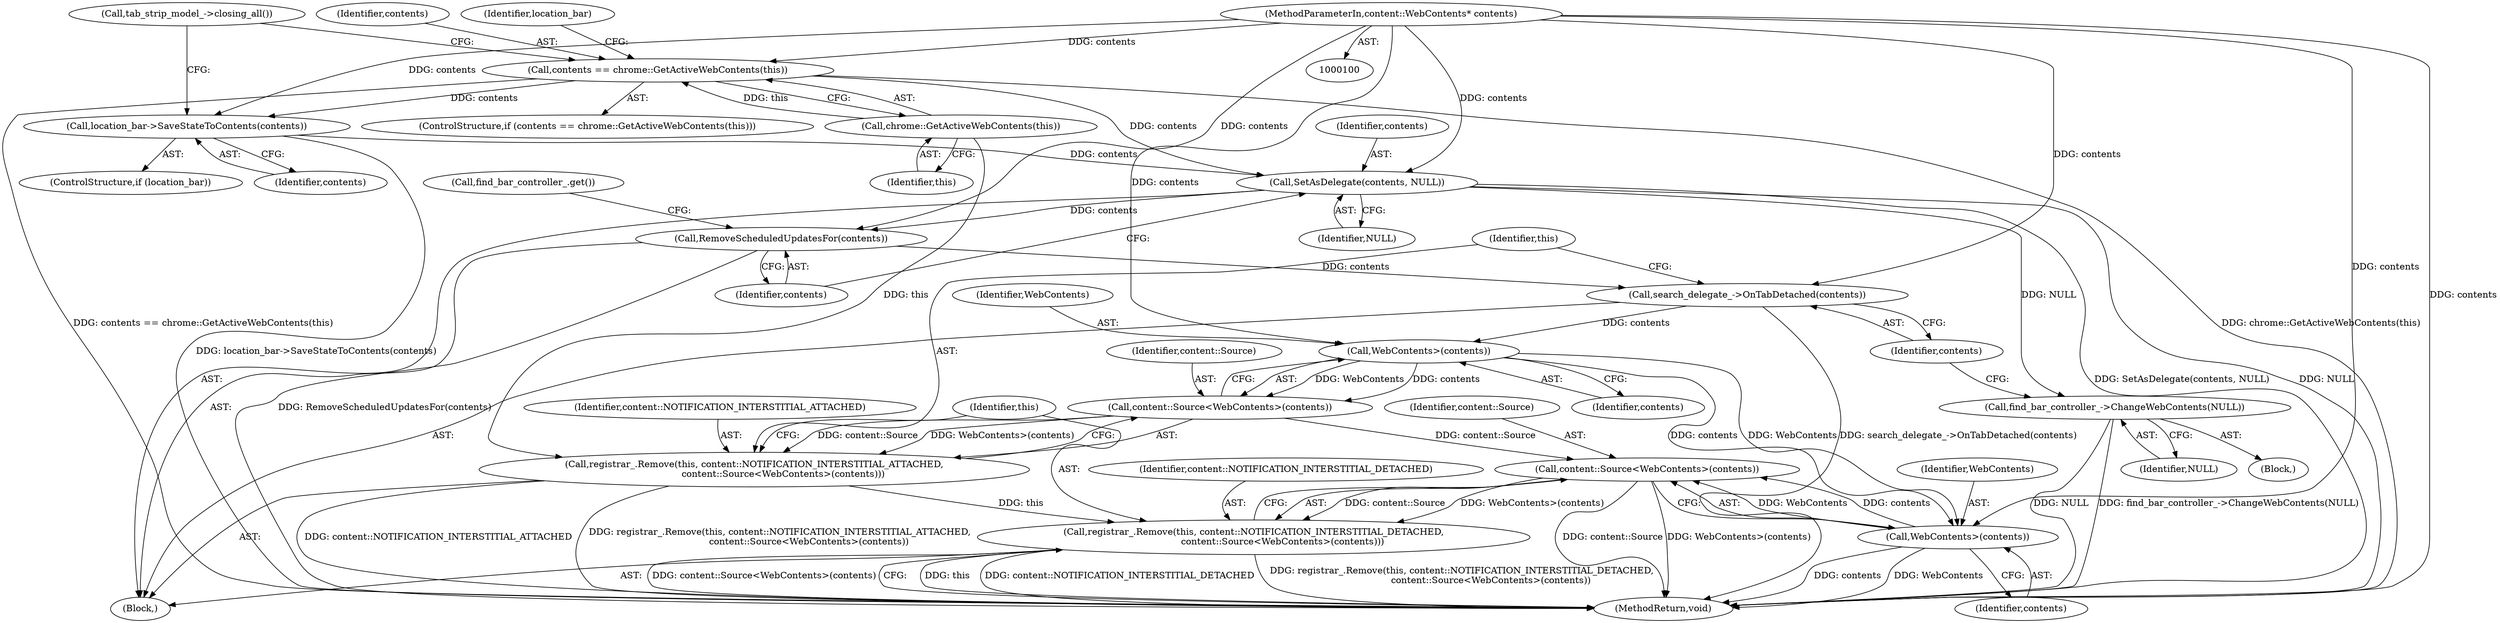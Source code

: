 digraph "0_Chrome_e89cfcb9090e8c98129ae9160c513f504db74599_3@pointer" {
"1000122" [label="(Call,location_bar->SaveStateToContents(contents))"];
"1000111" [label="(Call,contents == chrome::GetActiveWebContents(this))"];
"1000101" [label="(MethodParameterIn,content::WebContents* contents)"];
"1000113" [label="(Call,chrome::GetActiveWebContents(this))"];
"1000129" [label="(Call,SetAsDelegate(contents, NULL))"];
"1000132" [label="(Call,RemoveScheduledUpdatesFor(contents))"];
"1000143" [label="(Call,search_delegate_->OnTabDetached(contents))"];
"1000150" [label="(Call,WebContents>(contents))"];
"1000148" [label="(Call,content::Source<WebContents>(contents))"];
"1000145" [label="(Call,registrar_.Remove(this, content::NOTIFICATION_INTERSTITIAL_ATTACHED,\n                    content::Source<WebContents>(contents)))"];
"1000153" [label="(Call,registrar_.Remove(this, content::NOTIFICATION_INTERSTITIAL_DETACHED,\n                    content::Source<WebContents>(contents)))"];
"1000156" [label="(Call,content::Source<WebContents>(contents))"];
"1000158" [label="(Call,WebContents>(contents))"];
"1000141" [label="(Call,find_bar_controller_->ChangeWebContents(NULL))"];
"1000160" [label="(Identifier,contents)"];
"1000104" [label="(Block,)"];
"1000153" [label="(Call,registrar_.Remove(this, content::NOTIFICATION_INTERSTITIAL_DETACHED,\n                    content::Source<WebContents>(contents)))"];
"1000110" [label="(ControlStructure,if (contents == chrome::GetActiveWebContents(this)))"];
"1000126" [label="(Call,tab_strip_model_->closing_all())"];
"1000157" [label="(Identifier,content::Source)"];
"1000151" [label="(Identifier,WebContents)"];
"1000148" [label="(Call,content::Source<WebContents>(contents))"];
"1000147" [label="(Identifier,content::NOTIFICATION_INTERSTITIAL_ATTACHED)"];
"1000158" [label="(Call,WebContents>(contents))"];
"1000114" [label="(Identifier,this)"];
"1000113" [label="(Call,chrome::GetActiveWebContents(this))"];
"1000145" [label="(Call,registrar_.Remove(this, content::NOTIFICATION_INTERSTITIAL_ATTACHED,\n                    content::Source<WebContents>(contents)))"];
"1000132" [label="(Call,RemoveScheduledUpdatesFor(contents))"];
"1000112" [label="(Identifier,contents)"];
"1000130" [label="(Identifier,contents)"];
"1000146" [label="(Identifier,this)"];
"1000140" [label="(Block,)"];
"1000122" [label="(Call,location_bar->SaveStateToContents(contents))"];
"1000129" [label="(Call,SetAsDelegate(contents, NULL))"];
"1000131" [label="(Identifier,NULL)"];
"1000101" [label="(MethodParameterIn,content::WebContents* contents)"];
"1000161" [label="(MethodReturn,void)"];
"1000118" [label="(Identifier,location_bar)"];
"1000150" [label="(Call,WebContents>(contents))"];
"1000156" [label="(Call,content::Source<WebContents>(contents))"];
"1000111" [label="(Call,contents == chrome::GetActiveWebContents(this))"];
"1000133" [label="(Identifier,contents)"];
"1000136" [label="(Call,find_bar_controller_.get())"];
"1000144" [label="(Identifier,contents)"];
"1000149" [label="(Identifier,content::Source)"];
"1000120" [label="(ControlStructure,if (location_bar))"];
"1000159" [label="(Identifier,WebContents)"];
"1000142" [label="(Identifier,NULL)"];
"1000154" [label="(Identifier,this)"];
"1000155" [label="(Identifier,content::NOTIFICATION_INTERSTITIAL_DETACHED)"];
"1000123" [label="(Identifier,contents)"];
"1000141" [label="(Call,find_bar_controller_->ChangeWebContents(NULL))"];
"1000152" [label="(Identifier,contents)"];
"1000143" [label="(Call,search_delegate_->OnTabDetached(contents))"];
"1000122" -> "1000120"  [label="AST: "];
"1000122" -> "1000123"  [label="CFG: "];
"1000123" -> "1000122"  [label="AST: "];
"1000126" -> "1000122"  [label="CFG: "];
"1000122" -> "1000161"  [label="DDG: location_bar->SaveStateToContents(contents)"];
"1000111" -> "1000122"  [label="DDG: contents"];
"1000101" -> "1000122"  [label="DDG: contents"];
"1000122" -> "1000129"  [label="DDG: contents"];
"1000111" -> "1000110"  [label="AST: "];
"1000111" -> "1000113"  [label="CFG: "];
"1000112" -> "1000111"  [label="AST: "];
"1000113" -> "1000111"  [label="AST: "];
"1000118" -> "1000111"  [label="CFG: "];
"1000126" -> "1000111"  [label="CFG: "];
"1000111" -> "1000161"  [label="DDG: chrome::GetActiveWebContents(this)"];
"1000111" -> "1000161"  [label="DDG: contents == chrome::GetActiveWebContents(this)"];
"1000101" -> "1000111"  [label="DDG: contents"];
"1000113" -> "1000111"  [label="DDG: this"];
"1000111" -> "1000129"  [label="DDG: contents"];
"1000101" -> "1000100"  [label="AST: "];
"1000101" -> "1000161"  [label="DDG: contents"];
"1000101" -> "1000129"  [label="DDG: contents"];
"1000101" -> "1000132"  [label="DDG: contents"];
"1000101" -> "1000143"  [label="DDG: contents"];
"1000101" -> "1000150"  [label="DDG: contents"];
"1000101" -> "1000158"  [label="DDG: contents"];
"1000113" -> "1000114"  [label="CFG: "];
"1000114" -> "1000113"  [label="AST: "];
"1000113" -> "1000145"  [label="DDG: this"];
"1000129" -> "1000104"  [label="AST: "];
"1000129" -> "1000131"  [label="CFG: "];
"1000130" -> "1000129"  [label="AST: "];
"1000131" -> "1000129"  [label="AST: "];
"1000133" -> "1000129"  [label="CFG: "];
"1000129" -> "1000161"  [label="DDG: NULL"];
"1000129" -> "1000161"  [label="DDG: SetAsDelegate(contents, NULL)"];
"1000129" -> "1000132"  [label="DDG: contents"];
"1000129" -> "1000141"  [label="DDG: NULL"];
"1000132" -> "1000104"  [label="AST: "];
"1000132" -> "1000133"  [label="CFG: "];
"1000133" -> "1000132"  [label="AST: "];
"1000136" -> "1000132"  [label="CFG: "];
"1000132" -> "1000161"  [label="DDG: RemoveScheduledUpdatesFor(contents)"];
"1000132" -> "1000143"  [label="DDG: contents"];
"1000143" -> "1000104"  [label="AST: "];
"1000143" -> "1000144"  [label="CFG: "];
"1000144" -> "1000143"  [label="AST: "];
"1000146" -> "1000143"  [label="CFG: "];
"1000143" -> "1000161"  [label="DDG: search_delegate_->OnTabDetached(contents)"];
"1000143" -> "1000150"  [label="DDG: contents"];
"1000150" -> "1000148"  [label="AST: "];
"1000150" -> "1000152"  [label="CFG: "];
"1000151" -> "1000150"  [label="AST: "];
"1000152" -> "1000150"  [label="AST: "];
"1000148" -> "1000150"  [label="CFG: "];
"1000150" -> "1000148"  [label="DDG: WebContents"];
"1000150" -> "1000148"  [label="DDG: contents"];
"1000150" -> "1000158"  [label="DDG: WebContents"];
"1000150" -> "1000158"  [label="DDG: contents"];
"1000148" -> "1000145"  [label="AST: "];
"1000149" -> "1000148"  [label="AST: "];
"1000145" -> "1000148"  [label="CFG: "];
"1000148" -> "1000145"  [label="DDG: content::Source"];
"1000148" -> "1000145"  [label="DDG: WebContents>(contents)"];
"1000148" -> "1000156"  [label="DDG: content::Source"];
"1000145" -> "1000104"  [label="AST: "];
"1000146" -> "1000145"  [label="AST: "];
"1000147" -> "1000145"  [label="AST: "];
"1000154" -> "1000145"  [label="CFG: "];
"1000145" -> "1000161"  [label="DDG: registrar_.Remove(this, content::NOTIFICATION_INTERSTITIAL_ATTACHED,\n                    content::Source<WebContents>(contents))"];
"1000145" -> "1000161"  [label="DDG: content::NOTIFICATION_INTERSTITIAL_ATTACHED"];
"1000145" -> "1000153"  [label="DDG: this"];
"1000153" -> "1000104"  [label="AST: "];
"1000153" -> "1000156"  [label="CFG: "];
"1000154" -> "1000153"  [label="AST: "];
"1000155" -> "1000153"  [label="AST: "];
"1000156" -> "1000153"  [label="AST: "];
"1000161" -> "1000153"  [label="CFG: "];
"1000153" -> "1000161"  [label="DDG: this"];
"1000153" -> "1000161"  [label="DDG: content::NOTIFICATION_INTERSTITIAL_DETACHED"];
"1000153" -> "1000161"  [label="DDG: registrar_.Remove(this, content::NOTIFICATION_INTERSTITIAL_DETACHED,\n                    content::Source<WebContents>(contents))"];
"1000153" -> "1000161"  [label="DDG: content::Source<WebContents>(contents)"];
"1000156" -> "1000153"  [label="DDG: content::Source"];
"1000156" -> "1000153"  [label="DDG: WebContents>(contents)"];
"1000156" -> "1000158"  [label="CFG: "];
"1000157" -> "1000156"  [label="AST: "];
"1000158" -> "1000156"  [label="AST: "];
"1000156" -> "1000161"  [label="DDG: content::Source"];
"1000156" -> "1000161"  [label="DDG: WebContents>(contents)"];
"1000158" -> "1000156"  [label="DDG: WebContents"];
"1000158" -> "1000156"  [label="DDG: contents"];
"1000158" -> "1000160"  [label="CFG: "];
"1000159" -> "1000158"  [label="AST: "];
"1000160" -> "1000158"  [label="AST: "];
"1000158" -> "1000161"  [label="DDG: contents"];
"1000158" -> "1000161"  [label="DDG: WebContents"];
"1000141" -> "1000140"  [label="AST: "];
"1000141" -> "1000142"  [label="CFG: "];
"1000142" -> "1000141"  [label="AST: "];
"1000144" -> "1000141"  [label="CFG: "];
"1000141" -> "1000161"  [label="DDG: NULL"];
"1000141" -> "1000161"  [label="DDG: find_bar_controller_->ChangeWebContents(NULL)"];
}
